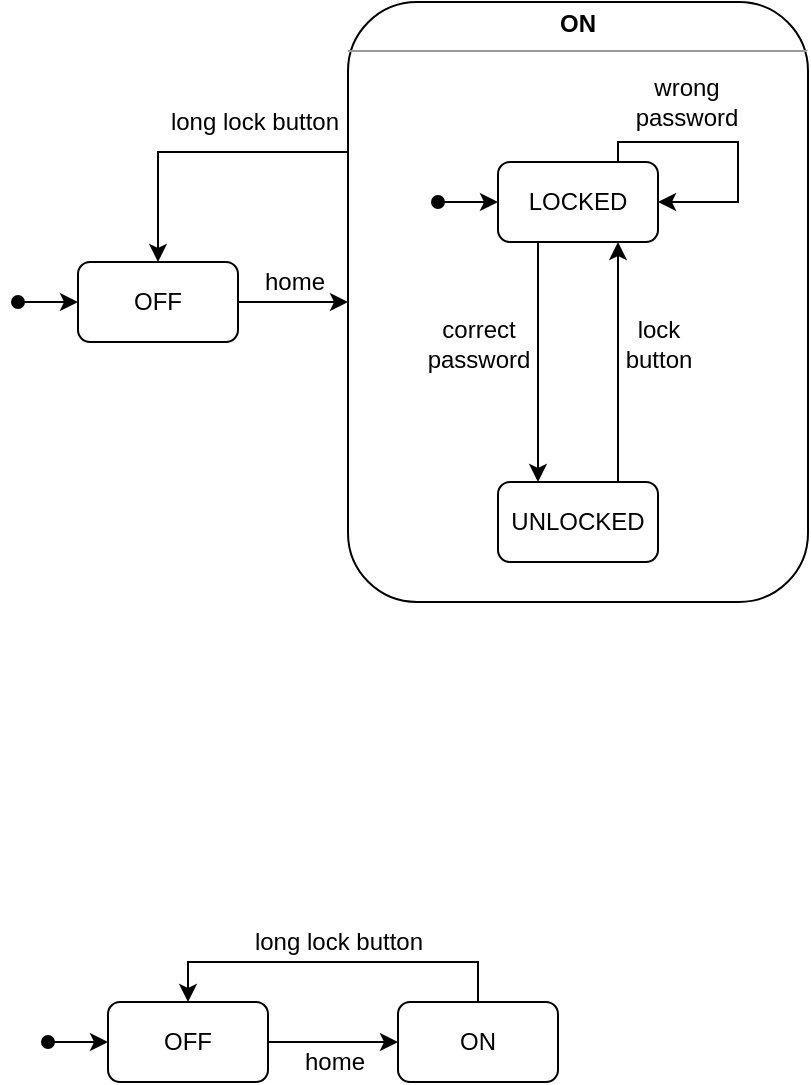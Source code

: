 <mxfile pages="1" version="11.2.8" type="device"><diagram id="6SkzqAAErizwvrwuCBm5" name="Page-1"><mxGraphModel dx="446" dy="746" grid="1" gridSize="10" guides="1" tooltips="1" connect="1" arrows="1" fold="1" page="1" pageScale="1" pageWidth="850" pageHeight="1100" math="0" shadow="0"><root><mxCell id="0"/><mxCell id="1" parent="0"/><mxCell id="KTuoUCuLnSATGCkFgR_W-22" style="edgeStyle=orthogonalEdgeStyle;rounded=0;orthogonalLoop=1;jettySize=auto;html=1;exitX=0;exitY=0.25;exitDx=0;exitDy=0;entryX=0.5;entryY=0;entryDx=0;entryDy=0;" edge="1" parent="1" source="KTuoUCuLnSATGCkFgR_W-19" target="KTuoUCuLnSATGCkFgR_W-5"><mxGeometry relative="1" as="geometry"/></mxCell><mxCell id="KTuoUCuLnSATGCkFgR_W-23" value="long lock button" style="text;html=1;resizable=0;points=[];align=center;verticalAlign=middle;labelBackgroundColor=none;" vertex="1" connectable="0" parent="KTuoUCuLnSATGCkFgR_W-22"><mxGeometry x="-0.084" y="-2" relative="1" as="geometry"><mxPoint x="21" y="-13" as="offset"/></mxGeometry></mxCell><mxCell id="KTuoUCuLnSATGCkFgR_W-19" value="&lt;p style=&quot;margin: 0px ; margin-top: 4px ; text-align: center&quot;&gt;&lt;b&gt;ON&lt;/b&gt;&lt;br&gt;&lt;/p&gt;&lt;hr size=&quot;1&quot;&gt;&lt;div style=&quot;height: 2px&quot;&gt;&lt;/div&gt;" style="verticalAlign=top;align=left;overflow=fill;fontSize=12;fontFamily=Helvetica;html=1;rounded=1;" vertex="1" parent="1"><mxGeometry x="295" y="130" width="230" height="300" as="geometry"/></mxCell><mxCell id="KTuoUCuLnSATGCkFgR_W-20" style="edgeStyle=orthogonalEdgeStyle;rounded=0;orthogonalLoop=1;jettySize=auto;html=1;exitX=1;exitY=0.5;exitDx=0;exitDy=0;" edge="1" parent="1" source="KTuoUCuLnSATGCkFgR_W-5" target="KTuoUCuLnSATGCkFgR_W-19"><mxGeometry relative="1" as="geometry"><Array as="points"><mxPoint x="280" y="280"/><mxPoint x="280" y="280"/></Array></mxGeometry></mxCell><mxCell id="KTuoUCuLnSATGCkFgR_W-21" value="home" style="text;html=1;resizable=0;points=[];align=center;verticalAlign=middle;labelBackgroundColor=none;" vertex="1" connectable="0" parent="KTuoUCuLnSATGCkFgR_W-20"><mxGeometry x="0.143" y="14" relative="1" as="geometry"><mxPoint x="-4" y="4" as="offset"/></mxGeometry></mxCell><mxCell id="KTuoUCuLnSATGCkFgR_W-5" value="OFF" style="rounded=1;whiteSpace=wrap;html=1;" vertex="1" parent="1"><mxGeometry x="160" y="260" width="80" height="40" as="geometry"/></mxCell><mxCell id="KTuoUCuLnSATGCkFgR_W-8" style="edgeStyle=orthogonalEdgeStyle;rounded=0;orthogonalLoop=1;jettySize=auto;html=1;exitX=0.25;exitY=1;exitDx=0;exitDy=0;entryX=0.25;entryY=0;entryDx=0;entryDy=0;startArrow=none;startFill=0;" edge="1" parent="1" source="KTuoUCuLnSATGCkFgR_W-10" target="KTuoUCuLnSATGCkFgR_W-15"><mxGeometry relative="1" as="geometry"><Array as="points"><mxPoint x="390" y="250"/><mxPoint x="390" y="370"/></Array></mxGeometry></mxCell><mxCell id="KTuoUCuLnSATGCkFgR_W-9" value="&lt;div&gt;correct&lt;/div&gt;&lt;div&gt;password&lt;br&gt;&lt;/div&gt;" style="text;html=1;resizable=0;points=[];align=center;verticalAlign=middle;labelBackgroundColor=none;" vertex="1" connectable="0" parent="KTuoUCuLnSATGCkFgR_W-8"><mxGeometry x="-0.393" y="10" relative="1" as="geometry"><mxPoint x="-40" y="14" as="offset"/></mxGeometry></mxCell><mxCell id="KTuoUCuLnSATGCkFgR_W-10" value="LOCKED" style="rounded=1;whiteSpace=wrap;html=1;" vertex="1" parent="1"><mxGeometry x="370" y="210" width="80" height="40" as="geometry"/></mxCell><mxCell id="KTuoUCuLnSATGCkFgR_W-11" style="edgeStyle=orthogonalEdgeStyle;rounded=0;orthogonalLoop=1;jettySize=auto;html=1;exitX=0.75;exitY=0;exitDx=0;exitDy=0;entryX=0.75;entryY=1;entryDx=0;entryDy=0;startArrow=none;startFill=0;" edge="1" parent="1" source="KTuoUCuLnSATGCkFgR_W-15" target="KTuoUCuLnSATGCkFgR_W-10"><mxGeometry relative="1" as="geometry"><Array as="points"><mxPoint x="430" y="370"/><mxPoint x="430" y="250"/></Array></mxGeometry></mxCell><mxCell id="KTuoUCuLnSATGCkFgR_W-12" value="&lt;div&gt;lock&lt;/div&gt;&lt;div&gt;button&lt;br&gt;&lt;/div&gt;" style="text;html=1;resizable=0;points=[];align=center;verticalAlign=middle;labelBackgroundColor=none;" vertex="1" connectable="0" parent="KTuoUCuLnSATGCkFgR_W-11"><mxGeometry x="0.224" relative="1" as="geometry"><mxPoint x="20" y="4" as="offset"/></mxGeometry></mxCell><mxCell id="KTuoUCuLnSATGCkFgR_W-15" value="UNLOCKED" style="rounded=1;whiteSpace=wrap;html=1;" vertex="1" parent="1"><mxGeometry x="370" y="370" width="80" height="40" as="geometry"/></mxCell><mxCell id="KTuoUCuLnSATGCkFgR_W-16" value="" style="endArrow=classic;html=1;entryX=0;entryY=0.5;entryDx=0;entryDy=0;startArrow=oval;startFill=1;" edge="1" parent="1" target="KTuoUCuLnSATGCkFgR_W-5"><mxGeometry width="50" height="50" relative="1" as="geometry"><mxPoint x="130" y="280" as="sourcePoint"/><mxPoint x="210" y="420" as="targetPoint"/></mxGeometry></mxCell><mxCell id="KTuoUCuLnSATGCkFgR_W-17" style="edgeStyle=orthogonalEdgeStyle;rounded=0;orthogonalLoop=1;jettySize=auto;html=1;exitX=0.75;exitY=0;exitDx=0;exitDy=0;entryX=1;entryY=0.5;entryDx=0;entryDy=0;startArrow=none;startFill=0;" edge="1" parent="1" source="KTuoUCuLnSATGCkFgR_W-10" target="KTuoUCuLnSATGCkFgR_W-10"><mxGeometry relative="1" as="geometry"><Array as="points"><mxPoint x="444" y="200"/><mxPoint x="490" y="200"/><mxPoint x="490" y="244"/></Array></mxGeometry></mxCell><mxCell id="KTuoUCuLnSATGCkFgR_W-18" value="&lt;div&gt;wrong &lt;br&gt;&lt;/div&gt;&lt;div&gt;password&lt;/div&gt;" style="text;html=1;resizable=0;points=[];align=center;verticalAlign=middle;labelBackgroundColor=none;" vertex="1" connectable="0" parent="KTuoUCuLnSATGCkFgR_W-17"><mxGeometry x="-0.114" relative="1" as="geometry"><mxPoint x="-18" y="-20" as="offset"/></mxGeometry></mxCell><mxCell id="KTuoUCuLnSATGCkFgR_W-27" value="" style="endArrow=classic;html=1;entryX=0;entryY=0.5;entryDx=0;entryDy=0;startArrow=oval;startFill=1;" edge="1" parent="1" target="KTuoUCuLnSATGCkFgR_W-10"><mxGeometry width="50" height="50" relative="1" as="geometry"><mxPoint x="340" y="230" as="sourcePoint"/><mxPoint x="150" y="670" as="targetPoint"/></mxGeometry></mxCell><mxCell id="KTuoUCuLnSATGCkFgR_W-31" style="edgeStyle=orthogonalEdgeStyle;rounded=0;orthogonalLoop=1;jettySize=auto;html=1;startArrow=none;startFill=0;" edge="1" parent="1" source="KTuoUCuLnSATGCkFgR_W-28" target="KTuoUCuLnSATGCkFgR_W-30"><mxGeometry relative="1" as="geometry"><Array as="points"><mxPoint x="290" y="650"/><mxPoint x="290" y="650"/></Array></mxGeometry></mxCell><mxCell id="KTuoUCuLnSATGCkFgR_W-34" value="home" style="text;html=1;resizable=0;points=[];align=center;verticalAlign=middle;labelBackgroundColor=none;" vertex="1" connectable="0" parent="KTuoUCuLnSATGCkFgR_W-31"><mxGeometry x="-0.223" y="-1" relative="1" as="geometry"><mxPoint x="7.5" y="9" as="offset"/></mxGeometry></mxCell><mxCell id="KTuoUCuLnSATGCkFgR_W-28" value="OFF" style="rounded=1;whiteSpace=wrap;html=1;" vertex="1" parent="1"><mxGeometry x="175" y="630" width="80" height="40" as="geometry"/></mxCell><mxCell id="KTuoUCuLnSATGCkFgR_W-29" value="" style="endArrow=classic;html=1;entryX=0;entryY=0.5;entryDx=0;entryDy=0;startArrow=oval;startFill=1;" edge="1" parent="1" target="KTuoUCuLnSATGCkFgR_W-28"><mxGeometry width="50" height="50" relative="1" as="geometry"><mxPoint x="145" y="650" as="sourcePoint"/><mxPoint x="225" y="790" as="targetPoint"/></mxGeometry></mxCell><mxCell id="KTuoUCuLnSATGCkFgR_W-32" style="edgeStyle=orthogonalEdgeStyle;rounded=0;orthogonalLoop=1;jettySize=auto;html=1;entryX=0.5;entryY=0;entryDx=0;entryDy=0;startArrow=none;startFill=0;" edge="1" parent="1" source="KTuoUCuLnSATGCkFgR_W-30" target="KTuoUCuLnSATGCkFgR_W-28"><mxGeometry relative="1" as="geometry"><Array as="points"><mxPoint x="360" y="610"/><mxPoint x="215" y="610"/></Array></mxGeometry></mxCell><mxCell id="KTuoUCuLnSATGCkFgR_W-33" value="long lock button" style="text;html=1;resizable=0;points=[];align=center;verticalAlign=middle;labelBackgroundColor=none;" vertex="1" connectable="0" parent="KTuoUCuLnSATGCkFgR_W-32"><mxGeometry x="-0.211" y="1" relative="1" as="geometry"><mxPoint x="-17" y="-11" as="offset"/></mxGeometry></mxCell><mxCell id="KTuoUCuLnSATGCkFgR_W-30" value="ON" style="rounded=1;whiteSpace=wrap;html=1;" vertex="1" parent="1"><mxGeometry x="320" y="630" width="80" height="40" as="geometry"/></mxCell></root></mxGraphModel></diagram></mxfile>